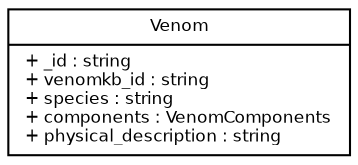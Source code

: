 digraph G {
	fontname = "Bitstream Vera Sans"
	fontsize = 8

	node [
		fontname = "Bitstream Vera Sans"
		fontsize = 8
		shape = "record"
	]

	edge [
		fontname = "Bitstream Vera Sans"
		fontsize = 8
	]

	Venom [
		label = "{Venom|+ _id : string\l+ venomkb_id : string\l+ species : string\l+ components : VenomComponents\l+ physical_description : string\l}"
	]
}